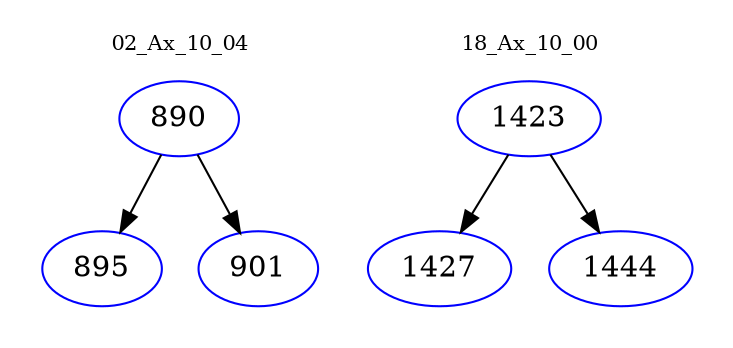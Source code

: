 digraph{
subgraph cluster_0 {
color = white
label = "02_Ax_10_04";
fontsize=10;
T0_890 [label="890", color="blue"]
T0_890 -> T0_895 [color="black"]
T0_895 [label="895", color="blue"]
T0_890 -> T0_901 [color="black"]
T0_901 [label="901", color="blue"]
}
subgraph cluster_1 {
color = white
label = "18_Ax_10_00";
fontsize=10;
T1_1423 [label="1423", color="blue"]
T1_1423 -> T1_1427 [color="black"]
T1_1427 [label="1427", color="blue"]
T1_1423 -> T1_1444 [color="black"]
T1_1444 [label="1444", color="blue"]
}
}
